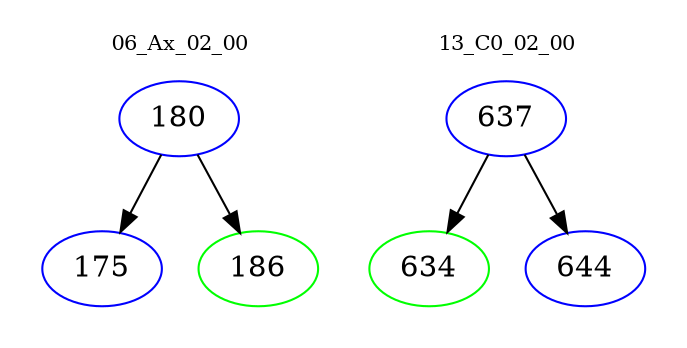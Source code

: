 digraph{
subgraph cluster_0 {
color = white
label = "06_Ax_02_00";
fontsize=10;
T0_180 [label="180", color="blue"]
T0_180 -> T0_175 [color="black"]
T0_175 [label="175", color="blue"]
T0_180 -> T0_186 [color="black"]
T0_186 [label="186", color="green"]
}
subgraph cluster_1 {
color = white
label = "13_C0_02_00";
fontsize=10;
T1_637 [label="637", color="blue"]
T1_637 -> T1_634 [color="black"]
T1_634 [label="634", color="green"]
T1_637 -> T1_644 [color="black"]
T1_644 [label="644", color="blue"]
}
}
